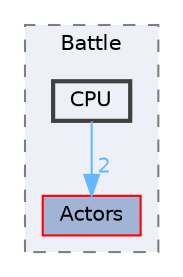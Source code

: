 digraph "C:/Users/wistf/Unreal Projects/NightSkyEngine/Source/NightSkyEngine/Battle/CPU"
{
 // LATEX_PDF_SIZE
  bgcolor="transparent";
  edge [fontname=Helvetica,fontsize=10,labelfontname=Helvetica,labelfontsize=10];
  node [fontname=Helvetica,fontsize=10,shape=box,height=0.2,width=0.4];
  compound=true
  subgraph clusterdir_e11a7e4a5013dad664c2d2c49f07bfc0 {
    graph [ bgcolor="#edf0f7", pencolor="grey50", label="Battle", fontname=Helvetica,fontsize=10 style="filled,dashed", URL="dir_e11a7e4a5013dad664c2d2c49f07bfc0.html",tooltip=""]
  dir_510d308defdbe91ea5360d74dc1a9c72 [label="Actors", fillcolor="#a2b4d6", color="red", style="filled", URL="dir_510d308defdbe91ea5360d74dc1a9c72.html",tooltip=""];
  dir_2559042976fa6e3728604522435ffa55 [label="CPU", fillcolor="#edf0f7", color="grey25", style="filled,bold", URL="dir_2559042976fa6e3728604522435ffa55.html",tooltip=""];
  }
  dir_2559042976fa6e3728604522435ffa55->dir_510d308defdbe91ea5360d74dc1a9c72 [headlabel="2", labeldistance=1.5 headhref="dir_000003_000000.html" href="dir_000003_000000.html" color="steelblue1" fontcolor="steelblue1"];
}
